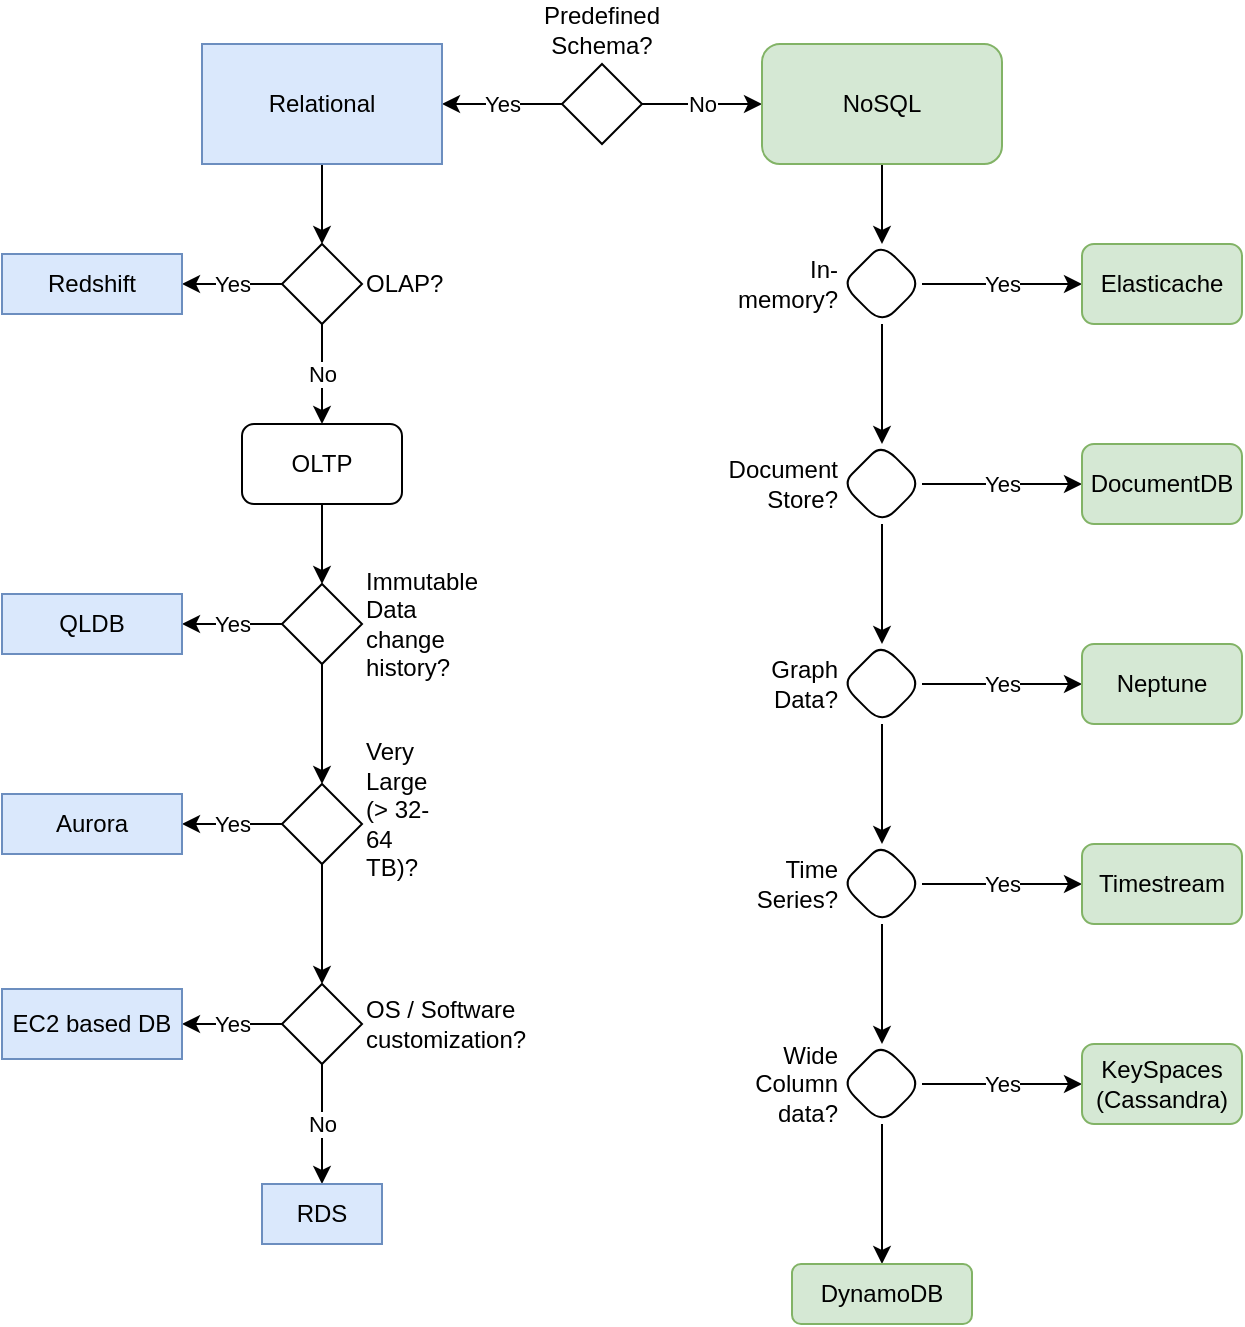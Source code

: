 <mxfile version="24.7.6">
  <diagram name="Page-1" id="jd0etdChw4CgCLR3pUzL">
    <mxGraphModel dx="1361" dy="846" grid="1" gridSize="10" guides="1" tooltips="1" connect="1" arrows="1" fold="1" page="1" pageScale="1" pageWidth="850" pageHeight="1100" math="0" shadow="0">
      <root>
        <mxCell id="0" />
        <mxCell id="1" parent="0" />
        <mxCell id="xvzDZBGONLsCDQveTrmT-5" value="Yes" style="edgeStyle=orthogonalEdgeStyle;rounded=0;orthogonalLoop=1;jettySize=auto;html=1;" edge="1" parent="1" source="xvzDZBGONLsCDQveTrmT-2" target="xvzDZBGONLsCDQveTrmT-4">
          <mxGeometry relative="1" as="geometry" />
        </mxCell>
        <mxCell id="xvzDZBGONLsCDQveTrmT-7" value="No" style="edgeStyle=orthogonalEdgeStyle;rounded=0;orthogonalLoop=1;jettySize=auto;html=1;entryX=0;entryY=0.5;entryDx=0;entryDy=0;" edge="1" parent="1" source="xvzDZBGONLsCDQveTrmT-2" target="xvzDZBGONLsCDQveTrmT-6">
          <mxGeometry relative="1" as="geometry" />
        </mxCell>
        <mxCell id="xvzDZBGONLsCDQveTrmT-2" value="Predefined Schema?" style="rhombus;whiteSpace=wrap;html=1;labelPosition=center;verticalLabelPosition=top;align=center;verticalAlign=bottom;" vertex="1" parent="1">
          <mxGeometry x="380" y="110" width="40" height="40" as="geometry" />
        </mxCell>
        <mxCell id="xvzDZBGONLsCDQveTrmT-10" style="edgeStyle=orthogonalEdgeStyle;rounded=0;orthogonalLoop=1;jettySize=auto;html=1;" edge="1" parent="1" source="xvzDZBGONLsCDQveTrmT-4" target="xvzDZBGONLsCDQveTrmT-8">
          <mxGeometry relative="1" as="geometry" />
        </mxCell>
        <mxCell id="xvzDZBGONLsCDQveTrmT-4" value="Relational" style="rounded=0;whiteSpace=wrap;html=1;fillColor=#dae8fc;strokeColor=#6c8ebf;" vertex="1" parent="1">
          <mxGeometry x="200" y="100" width="120" height="60" as="geometry" />
        </mxCell>
        <mxCell id="xvzDZBGONLsCDQveTrmT-36" value="" style="edgeStyle=orthogonalEdgeStyle;rounded=0;orthogonalLoop=1;jettySize=auto;html=1;" edge="1" parent="1" source="xvzDZBGONLsCDQveTrmT-6" target="xvzDZBGONLsCDQveTrmT-35">
          <mxGeometry relative="1" as="geometry" />
        </mxCell>
        <mxCell id="xvzDZBGONLsCDQveTrmT-6" value="NoSQL" style="rounded=1;whiteSpace=wrap;html=1;fillColor=#d5e8d4;strokeColor=#82b366;" vertex="1" parent="1">
          <mxGeometry x="480" y="100" width="120" height="60" as="geometry" />
        </mxCell>
        <mxCell id="xvzDZBGONLsCDQveTrmT-12" value="Yes" style="edgeStyle=orthogonalEdgeStyle;rounded=0;orthogonalLoop=1;jettySize=auto;html=1;" edge="1" parent="1" source="xvzDZBGONLsCDQveTrmT-8" target="xvzDZBGONLsCDQveTrmT-11">
          <mxGeometry relative="1" as="geometry" />
        </mxCell>
        <mxCell id="xvzDZBGONLsCDQveTrmT-14" value="No" style="edgeStyle=orthogonalEdgeStyle;rounded=0;orthogonalLoop=1;jettySize=auto;html=1;entryX=0.5;entryY=0;entryDx=0;entryDy=0;" edge="1" parent="1" source="xvzDZBGONLsCDQveTrmT-8" target="xvzDZBGONLsCDQveTrmT-13">
          <mxGeometry relative="1" as="geometry" />
        </mxCell>
        <mxCell id="xvzDZBGONLsCDQveTrmT-8" value="OLAP?" style="rhombus;whiteSpace=wrap;html=1;labelPosition=right;verticalLabelPosition=middle;align=left;verticalAlign=middle;" vertex="1" parent="1">
          <mxGeometry x="240" y="200" width="40" height="40" as="geometry" />
        </mxCell>
        <mxCell id="xvzDZBGONLsCDQveTrmT-11" value="Redshift" style="rounded=0;whiteSpace=wrap;html=1;fillColor=#dae8fc;strokeColor=#6c8ebf;" vertex="1" parent="1">
          <mxGeometry x="100" y="205" width="90" height="30" as="geometry" />
        </mxCell>
        <mxCell id="xvzDZBGONLsCDQveTrmT-17" style="edgeStyle=orthogonalEdgeStyle;rounded=0;orthogonalLoop=1;jettySize=auto;html=1;entryX=0.5;entryY=0;entryDx=0;entryDy=0;" edge="1" parent="1" source="xvzDZBGONLsCDQveTrmT-13" target="xvzDZBGONLsCDQveTrmT-15">
          <mxGeometry relative="1" as="geometry" />
        </mxCell>
        <mxCell id="xvzDZBGONLsCDQveTrmT-13" value="OLTP" style="rounded=1;whiteSpace=wrap;html=1;" vertex="1" parent="1">
          <mxGeometry x="220" y="290" width="80" height="40" as="geometry" />
        </mxCell>
        <mxCell id="xvzDZBGONLsCDQveTrmT-23" value="Yes" style="edgeStyle=orthogonalEdgeStyle;rounded=0;orthogonalLoop=1;jettySize=auto;html=1;" edge="1" parent="1" source="xvzDZBGONLsCDQveTrmT-15" target="xvzDZBGONLsCDQveTrmT-22">
          <mxGeometry relative="1" as="geometry" />
        </mxCell>
        <mxCell id="xvzDZBGONLsCDQveTrmT-25" value="" style="edgeStyle=orthogonalEdgeStyle;rounded=0;orthogonalLoop=1;jettySize=auto;html=1;" edge="1" parent="1" source="xvzDZBGONLsCDQveTrmT-15" target="xvzDZBGONLsCDQveTrmT-24">
          <mxGeometry relative="1" as="geometry" />
        </mxCell>
        <mxCell id="xvzDZBGONLsCDQveTrmT-15" value="Immutable Data change history?" style="rhombus;whiteSpace=wrap;html=1;labelPosition=right;verticalLabelPosition=middle;align=left;verticalAlign=middle;" vertex="1" parent="1">
          <mxGeometry x="240" y="370" width="40" height="40" as="geometry" />
        </mxCell>
        <mxCell id="xvzDZBGONLsCDQveTrmT-22" value="QLDB" style="whiteSpace=wrap;html=1;align=center;fillColor=#dae8fc;strokeColor=#6c8ebf;" vertex="1" parent="1">
          <mxGeometry x="100" y="375" width="90" height="30" as="geometry" />
        </mxCell>
        <mxCell id="xvzDZBGONLsCDQveTrmT-27" value="Yes" style="edgeStyle=orthogonalEdgeStyle;rounded=0;orthogonalLoop=1;jettySize=auto;html=1;" edge="1" parent="1" source="xvzDZBGONLsCDQveTrmT-24" target="xvzDZBGONLsCDQveTrmT-26">
          <mxGeometry relative="1" as="geometry" />
        </mxCell>
        <mxCell id="xvzDZBGONLsCDQveTrmT-30" style="edgeStyle=orthogonalEdgeStyle;rounded=0;orthogonalLoop=1;jettySize=auto;html=1;entryX=0.5;entryY=0;entryDx=0;entryDy=0;" edge="1" parent="1" source="xvzDZBGONLsCDQveTrmT-24" target="xvzDZBGONLsCDQveTrmT-28">
          <mxGeometry relative="1" as="geometry" />
        </mxCell>
        <mxCell id="xvzDZBGONLsCDQveTrmT-24" value="&lt;div&gt;Very Large (&amp;gt; 32-64 TB)?&lt;/div&gt;&lt;div&gt;&lt;br&gt;&lt;/div&gt;" style="rhombus;whiteSpace=wrap;html=1;align=left;labelPosition=right;verticalLabelPosition=middle;verticalAlign=middle;" vertex="1" parent="1">
          <mxGeometry x="240" y="470" width="40" height="40" as="geometry" />
        </mxCell>
        <mxCell id="xvzDZBGONLsCDQveTrmT-26" value="Aurora" style="whiteSpace=wrap;html=1;align=center;fillColor=#dae8fc;strokeColor=#6c8ebf;" vertex="1" parent="1">
          <mxGeometry x="100" y="475" width="90" height="30" as="geometry" />
        </mxCell>
        <mxCell id="xvzDZBGONLsCDQveTrmT-32" value="Yes" style="edgeStyle=orthogonalEdgeStyle;rounded=0;orthogonalLoop=1;jettySize=auto;html=1;" edge="1" parent="1" source="xvzDZBGONLsCDQveTrmT-28" target="xvzDZBGONLsCDQveTrmT-31">
          <mxGeometry relative="1" as="geometry" />
        </mxCell>
        <mxCell id="xvzDZBGONLsCDQveTrmT-34" value="No" style="edgeStyle=orthogonalEdgeStyle;rounded=0;orthogonalLoop=1;jettySize=auto;html=1;" edge="1" parent="1" source="xvzDZBGONLsCDQveTrmT-28" target="xvzDZBGONLsCDQveTrmT-33">
          <mxGeometry relative="1" as="geometry" />
        </mxCell>
        <mxCell id="xvzDZBGONLsCDQveTrmT-28" value="OS / Software customization?" style="rhombus;whiteSpace=wrap;html=1;align=left;labelPosition=right;verticalLabelPosition=middle;verticalAlign=middle;" vertex="1" parent="1">
          <mxGeometry x="240" y="570" width="40" height="40" as="geometry" />
        </mxCell>
        <mxCell id="xvzDZBGONLsCDQveTrmT-31" value="EC2 based DB" style="whiteSpace=wrap;html=1;align=center;fillColor=#dae8fc;strokeColor=#6c8ebf;" vertex="1" parent="1">
          <mxGeometry x="100" y="572.5" width="90" height="35" as="geometry" />
        </mxCell>
        <mxCell id="xvzDZBGONLsCDQveTrmT-33" value="RDS" style="whiteSpace=wrap;html=1;align=center;fillColor=#dae8fc;strokeColor=#6c8ebf;" vertex="1" parent="1">
          <mxGeometry x="230" y="670" width="60" height="30" as="geometry" />
        </mxCell>
        <mxCell id="xvzDZBGONLsCDQveTrmT-38" value="Yes" style="edgeStyle=orthogonalEdgeStyle;rounded=0;orthogonalLoop=1;jettySize=auto;html=1;" edge="1" parent="1" source="xvzDZBGONLsCDQveTrmT-35" target="xvzDZBGONLsCDQveTrmT-37">
          <mxGeometry relative="1" as="geometry" />
        </mxCell>
        <mxCell id="xvzDZBGONLsCDQveTrmT-46" style="edgeStyle=orthogonalEdgeStyle;rounded=0;orthogonalLoop=1;jettySize=auto;html=1;entryX=0.5;entryY=0;entryDx=0;entryDy=0;" edge="1" parent="1" source="xvzDZBGONLsCDQveTrmT-35" target="xvzDZBGONLsCDQveTrmT-41">
          <mxGeometry relative="1" as="geometry" />
        </mxCell>
        <mxCell id="xvzDZBGONLsCDQveTrmT-35" value="In-memory?" style="rhombus;whiteSpace=wrap;html=1;rounded=1;aspect=fixed;labelPosition=left;verticalLabelPosition=middle;align=right;verticalAlign=middle;" vertex="1" parent="1">
          <mxGeometry x="520" y="200" width="40" height="40" as="geometry" />
        </mxCell>
        <mxCell id="xvzDZBGONLsCDQveTrmT-37" value="Elasticache" style="whiteSpace=wrap;html=1;align=center;rounded=1;fillColor=#d5e8d4;strokeColor=#82b366;" vertex="1" parent="1">
          <mxGeometry x="640" y="200" width="80" height="40" as="geometry" />
        </mxCell>
        <mxCell id="xvzDZBGONLsCDQveTrmT-44" value="Yes" style="edgeStyle=orthogonalEdgeStyle;rounded=0;orthogonalLoop=1;jettySize=auto;html=1;" edge="1" parent="1" source="xvzDZBGONLsCDQveTrmT-41" target="xvzDZBGONLsCDQveTrmT-43">
          <mxGeometry relative="1" as="geometry" />
        </mxCell>
        <mxCell id="xvzDZBGONLsCDQveTrmT-49" style="edgeStyle=orthogonalEdgeStyle;rounded=0;orthogonalLoop=1;jettySize=auto;html=1;entryX=0.5;entryY=0;entryDx=0;entryDy=0;" edge="1" parent="1" source="xvzDZBGONLsCDQveTrmT-41" target="xvzDZBGONLsCDQveTrmT-47">
          <mxGeometry relative="1" as="geometry" />
        </mxCell>
        <mxCell id="xvzDZBGONLsCDQveTrmT-41" value="Document Store?" style="rhombus;whiteSpace=wrap;html=1;rounded=1;aspect=fixed;labelPosition=left;verticalLabelPosition=middle;align=right;verticalAlign=middle;" vertex="1" parent="1">
          <mxGeometry x="520" y="300" width="40" height="40" as="geometry" />
        </mxCell>
        <mxCell id="xvzDZBGONLsCDQveTrmT-43" value="DocumentDB" style="whiteSpace=wrap;html=1;align=center;rounded=1;fillColor=#d5e8d4;strokeColor=#82b366;" vertex="1" parent="1">
          <mxGeometry x="640" y="300" width="80" height="40" as="geometry" />
        </mxCell>
        <mxCell id="xvzDZBGONLsCDQveTrmT-51" value="Yes" style="edgeStyle=orthogonalEdgeStyle;rounded=0;orthogonalLoop=1;jettySize=auto;html=1;" edge="1" parent="1" source="xvzDZBGONLsCDQveTrmT-47" target="xvzDZBGONLsCDQveTrmT-50">
          <mxGeometry relative="1" as="geometry" />
        </mxCell>
        <mxCell id="xvzDZBGONLsCDQveTrmT-53" style="edgeStyle=orthogonalEdgeStyle;rounded=0;orthogonalLoop=1;jettySize=auto;html=1;" edge="1" parent="1" source="xvzDZBGONLsCDQveTrmT-47" target="xvzDZBGONLsCDQveTrmT-52">
          <mxGeometry relative="1" as="geometry" />
        </mxCell>
        <mxCell id="xvzDZBGONLsCDQveTrmT-47" value="Graph Data?" style="rhombus;whiteSpace=wrap;html=1;rounded=1;aspect=fixed;labelPosition=left;verticalLabelPosition=middle;align=right;verticalAlign=middle;" vertex="1" parent="1">
          <mxGeometry x="520" y="400" width="40" height="40" as="geometry" />
        </mxCell>
        <mxCell id="xvzDZBGONLsCDQveTrmT-50" value="&lt;div align=&quot;center&quot;&gt;Neptune&lt;/div&gt;" style="whiteSpace=wrap;html=1;align=center;rounded=1;fillColor=#d5e8d4;strokeColor=#82b366;" vertex="1" parent="1">
          <mxGeometry x="640" y="400" width="80" height="40" as="geometry" />
        </mxCell>
        <mxCell id="xvzDZBGONLsCDQveTrmT-55" value="Yes" style="edgeStyle=orthogonalEdgeStyle;rounded=0;orthogonalLoop=1;jettySize=auto;html=1;" edge="1" parent="1" source="xvzDZBGONLsCDQveTrmT-52" target="xvzDZBGONLsCDQveTrmT-54">
          <mxGeometry relative="1" as="geometry" />
        </mxCell>
        <mxCell id="xvzDZBGONLsCDQveTrmT-59" style="edgeStyle=orthogonalEdgeStyle;rounded=0;orthogonalLoop=1;jettySize=auto;html=1;entryX=0.5;entryY=0;entryDx=0;entryDy=0;" edge="1" parent="1" source="xvzDZBGONLsCDQveTrmT-52" target="xvzDZBGONLsCDQveTrmT-56">
          <mxGeometry relative="1" as="geometry" />
        </mxCell>
        <mxCell id="xvzDZBGONLsCDQveTrmT-52" value="Time Series?" style="rhombus;whiteSpace=wrap;html=1;rounded=1;aspect=fixed;labelPosition=left;verticalLabelPosition=middle;align=right;verticalAlign=middle;" vertex="1" parent="1">
          <mxGeometry x="520" y="500" width="40" height="40" as="geometry" />
        </mxCell>
        <mxCell id="xvzDZBGONLsCDQveTrmT-54" value="Timestream" style="whiteSpace=wrap;html=1;align=center;rounded=1;fillColor=#d5e8d4;strokeColor=#82b366;" vertex="1" parent="1">
          <mxGeometry x="640" y="500" width="80" height="40" as="geometry" />
        </mxCell>
        <mxCell id="xvzDZBGONLsCDQveTrmT-58" value="Yes" style="edgeStyle=orthogonalEdgeStyle;rounded=0;orthogonalLoop=1;jettySize=auto;html=1;" edge="1" parent="1" source="xvzDZBGONLsCDQveTrmT-56" target="xvzDZBGONLsCDQveTrmT-57">
          <mxGeometry relative="1" as="geometry" />
        </mxCell>
        <mxCell id="xvzDZBGONLsCDQveTrmT-61" value="" style="edgeStyle=orthogonalEdgeStyle;rounded=0;orthogonalLoop=1;jettySize=auto;html=1;" edge="1" parent="1" source="xvzDZBGONLsCDQveTrmT-56" target="xvzDZBGONLsCDQveTrmT-60">
          <mxGeometry relative="1" as="geometry" />
        </mxCell>
        <mxCell id="xvzDZBGONLsCDQveTrmT-56" value="Wide Column data?" style="rhombus;whiteSpace=wrap;html=1;rounded=1;aspect=fixed;labelPosition=left;verticalLabelPosition=middle;align=right;verticalAlign=middle;" vertex="1" parent="1">
          <mxGeometry x="520" y="600" width="40" height="40" as="geometry" />
        </mxCell>
        <mxCell id="xvzDZBGONLsCDQveTrmT-57" value="KeySpaces (Cassandra)" style="whiteSpace=wrap;html=1;align=center;rounded=1;fillColor=#d5e8d4;strokeColor=#82b366;" vertex="1" parent="1">
          <mxGeometry x="640" y="600" width="80" height="40" as="geometry" />
        </mxCell>
        <mxCell id="xvzDZBGONLsCDQveTrmT-60" value="DynamoDB" style="whiteSpace=wrap;html=1;align=center;rounded=1;fillColor=#d5e8d4;strokeColor=#82b366;" vertex="1" parent="1">
          <mxGeometry x="495" y="710" width="90" height="30" as="geometry" />
        </mxCell>
      </root>
    </mxGraphModel>
  </diagram>
</mxfile>
